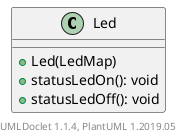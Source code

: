 @startuml

    class Led [[Led.html]] {
        +Led(LedMap)
        +statusLedOn(): void
        +statusLedOff(): void
    }


    center footer UMLDoclet 1.1.4, PlantUML 1.2019.05
@enduml

